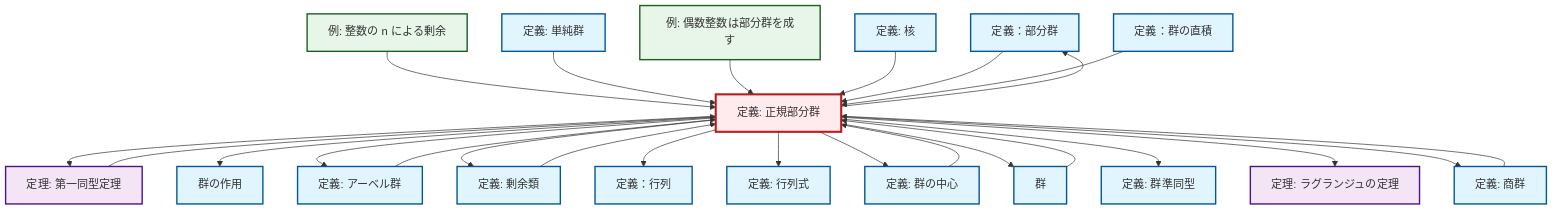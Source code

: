 graph TD
    classDef definition fill:#e1f5fe,stroke:#01579b,stroke-width:2px
    classDef theorem fill:#f3e5f5,stroke:#4a148c,stroke-width:2px
    classDef axiom fill:#fff3e0,stroke:#e65100,stroke-width:2px
    classDef example fill:#e8f5e9,stroke:#1b5e20,stroke-width:2px
    classDef current fill:#ffebee,stroke:#b71c1c,stroke-width:3px
    def-subgroup["定義：部分群"]:::definition
    def-normal-subgroup["定義: 正規部分群"]:::definition
    def-kernel["定義: 核"]:::definition
    thm-lagrange["定理: ラグランジュの定理"]:::theorem
    def-center-of-group["定義: 群の中心"]:::definition
    def-abelian-group["定義: アーベル群"]:::definition
    def-direct-product["定義：群の直積"]:::definition
    ex-quotient-integers-mod-n["例: 整数の n による剰余"]:::example
    def-coset["定義: 剰余類"]:::definition
    def-matrix["定義：行列"]:::definition
    def-determinant["定義: 行列式"]:::definition
    def-simple-group["定義: 単純群"]:::definition
    def-quotient-group["定義: 商群"]:::definition
    thm-first-isomorphism["定理: 第一同型定理"]:::theorem
    ex-even-integers-subgroup["例: 偶数整数は部分群を成す"]:::example
    def-group-action["群の作用"]:::definition
    def-homomorphism["定義: 群準同型"]:::definition
    def-group["群"]:::definition
    def-normal-subgroup --> thm-first-isomorphism
    def-normal-subgroup --> def-group-action
    def-group --> def-normal-subgroup
    def-normal-subgroup --> def-abelian-group
    def-center-of-group --> def-normal-subgroup
    ex-quotient-integers-mod-n --> def-normal-subgroup
    def-normal-subgroup --> def-coset
    def-normal-subgroup --> def-matrix
    def-simple-group --> def-normal-subgroup
    ex-even-integers-subgroup --> def-normal-subgroup
    def-normal-subgroup --> def-determinant
    def-quotient-group --> def-normal-subgroup
    def-normal-subgroup --> def-center-of-group
    def-normal-subgroup --> def-group
    def-normal-subgroup --> def-homomorphism
    thm-first-isomorphism --> def-normal-subgroup
    def-abelian-group --> def-normal-subgroup
    def-coset --> def-normal-subgroup
    def-normal-subgroup --> def-subgroup
    def-kernel --> def-normal-subgroup
    def-subgroup --> def-normal-subgroup
    def-normal-subgroup --> thm-lagrange
    def-normal-subgroup --> def-quotient-group
    def-direct-product --> def-normal-subgroup
    class def-normal-subgroup current